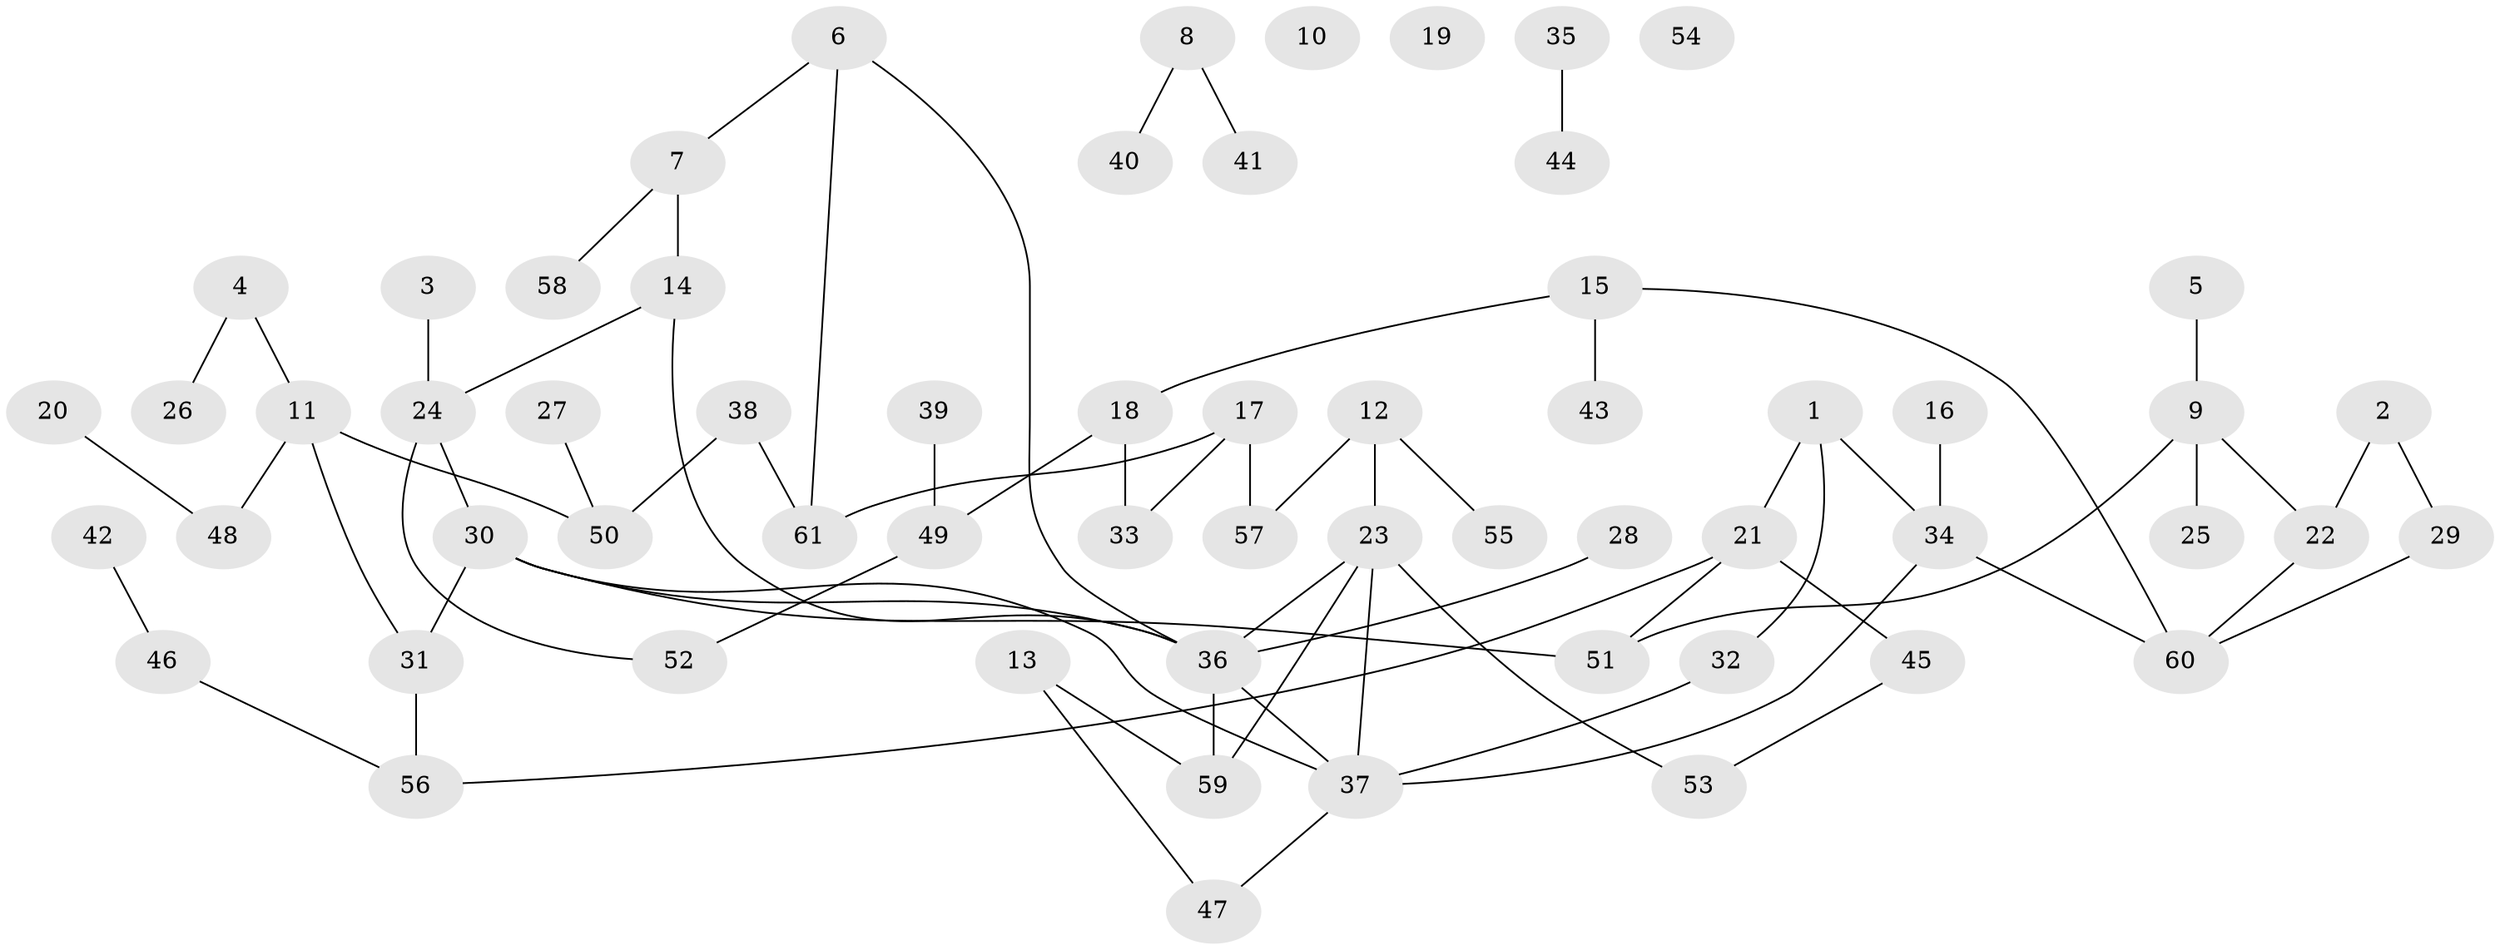 // Generated by graph-tools (version 1.1) at 2025/13/03/09/25 04:13:07]
// undirected, 61 vertices, 71 edges
graph export_dot {
graph [start="1"]
  node [color=gray90,style=filled];
  1;
  2;
  3;
  4;
  5;
  6;
  7;
  8;
  9;
  10;
  11;
  12;
  13;
  14;
  15;
  16;
  17;
  18;
  19;
  20;
  21;
  22;
  23;
  24;
  25;
  26;
  27;
  28;
  29;
  30;
  31;
  32;
  33;
  34;
  35;
  36;
  37;
  38;
  39;
  40;
  41;
  42;
  43;
  44;
  45;
  46;
  47;
  48;
  49;
  50;
  51;
  52;
  53;
  54;
  55;
  56;
  57;
  58;
  59;
  60;
  61;
  1 -- 21;
  1 -- 32;
  1 -- 34;
  2 -- 22;
  2 -- 29;
  3 -- 24;
  4 -- 11;
  4 -- 26;
  5 -- 9;
  6 -- 7;
  6 -- 36;
  6 -- 61;
  7 -- 14;
  7 -- 58;
  8 -- 40;
  8 -- 41;
  9 -- 22;
  9 -- 25;
  9 -- 51;
  11 -- 31;
  11 -- 48;
  11 -- 50;
  12 -- 23;
  12 -- 55;
  12 -- 57;
  13 -- 47;
  13 -- 59;
  14 -- 24;
  14 -- 36;
  15 -- 18;
  15 -- 43;
  15 -- 60;
  16 -- 34;
  17 -- 33;
  17 -- 57;
  17 -- 61;
  18 -- 33;
  18 -- 49;
  20 -- 48;
  21 -- 45;
  21 -- 51;
  21 -- 56;
  22 -- 60;
  23 -- 36;
  23 -- 37;
  23 -- 53;
  23 -- 59;
  24 -- 30;
  24 -- 52;
  27 -- 50;
  28 -- 36;
  29 -- 60;
  30 -- 31;
  30 -- 36;
  30 -- 37;
  30 -- 51;
  31 -- 56;
  32 -- 37;
  34 -- 37;
  34 -- 60;
  35 -- 44;
  36 -- 37;
  36 -- 59;
  37 -- 47;
  38 -- 50;
  38 -- 61;
  39 -- 49;
  42 -- 46;
  45 -- 53;
  46 -- 56;
  49 -- 52;
}
